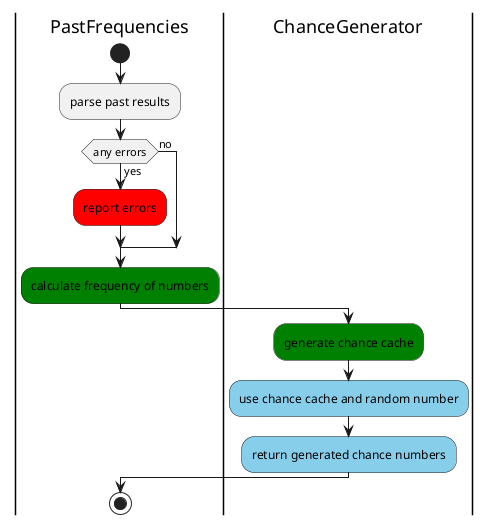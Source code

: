 @startuml

|PastFrequencies|
start
:parse past results;
skinparam ConditionEndStyle hline
if (any errors) then (yes)
    #red:report errors;
else (no)
endif
#green:calculate frequency of numbers;

|ChanceGenerator|
#green:generate chance cache;
#skyblue:use chance cache and random number;
#skyblue:return generated chance numbers;

|PastFrequencies|
stop

@enduml
